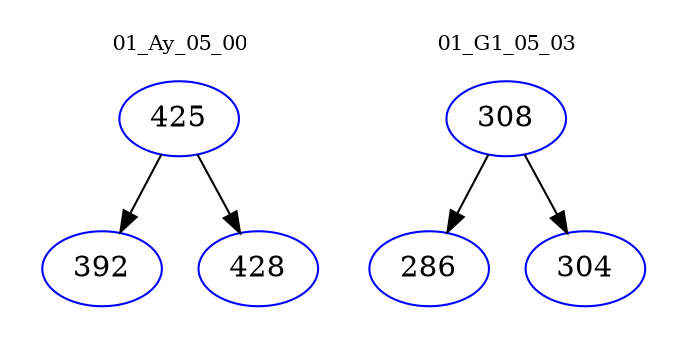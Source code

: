 digraph{
subgraph cluster_0 {
color = white
label = "01_Ay_05_00";
fontsize=10;
T0_425 [label="425", color="blue"]
T0_425 -> T0_392 [color="black"]
T0_392 [label="392", color="blue"]
T0_425 -> T0_428 [color="black"]
T0_428 [label="428", color="blue"]
}
subgraph cluster_1 {
color = white
label = "01_G1_05_03";
fontsize=10;
T1_308 [label="308", color="blue"]
T1_308 -> T1_286 [color="black"]
T1_286 [label="286", color="blue"]
T1_308 -> T1_304 [color="black"]
T1_304 [label="304", color="blue"]
}
}
